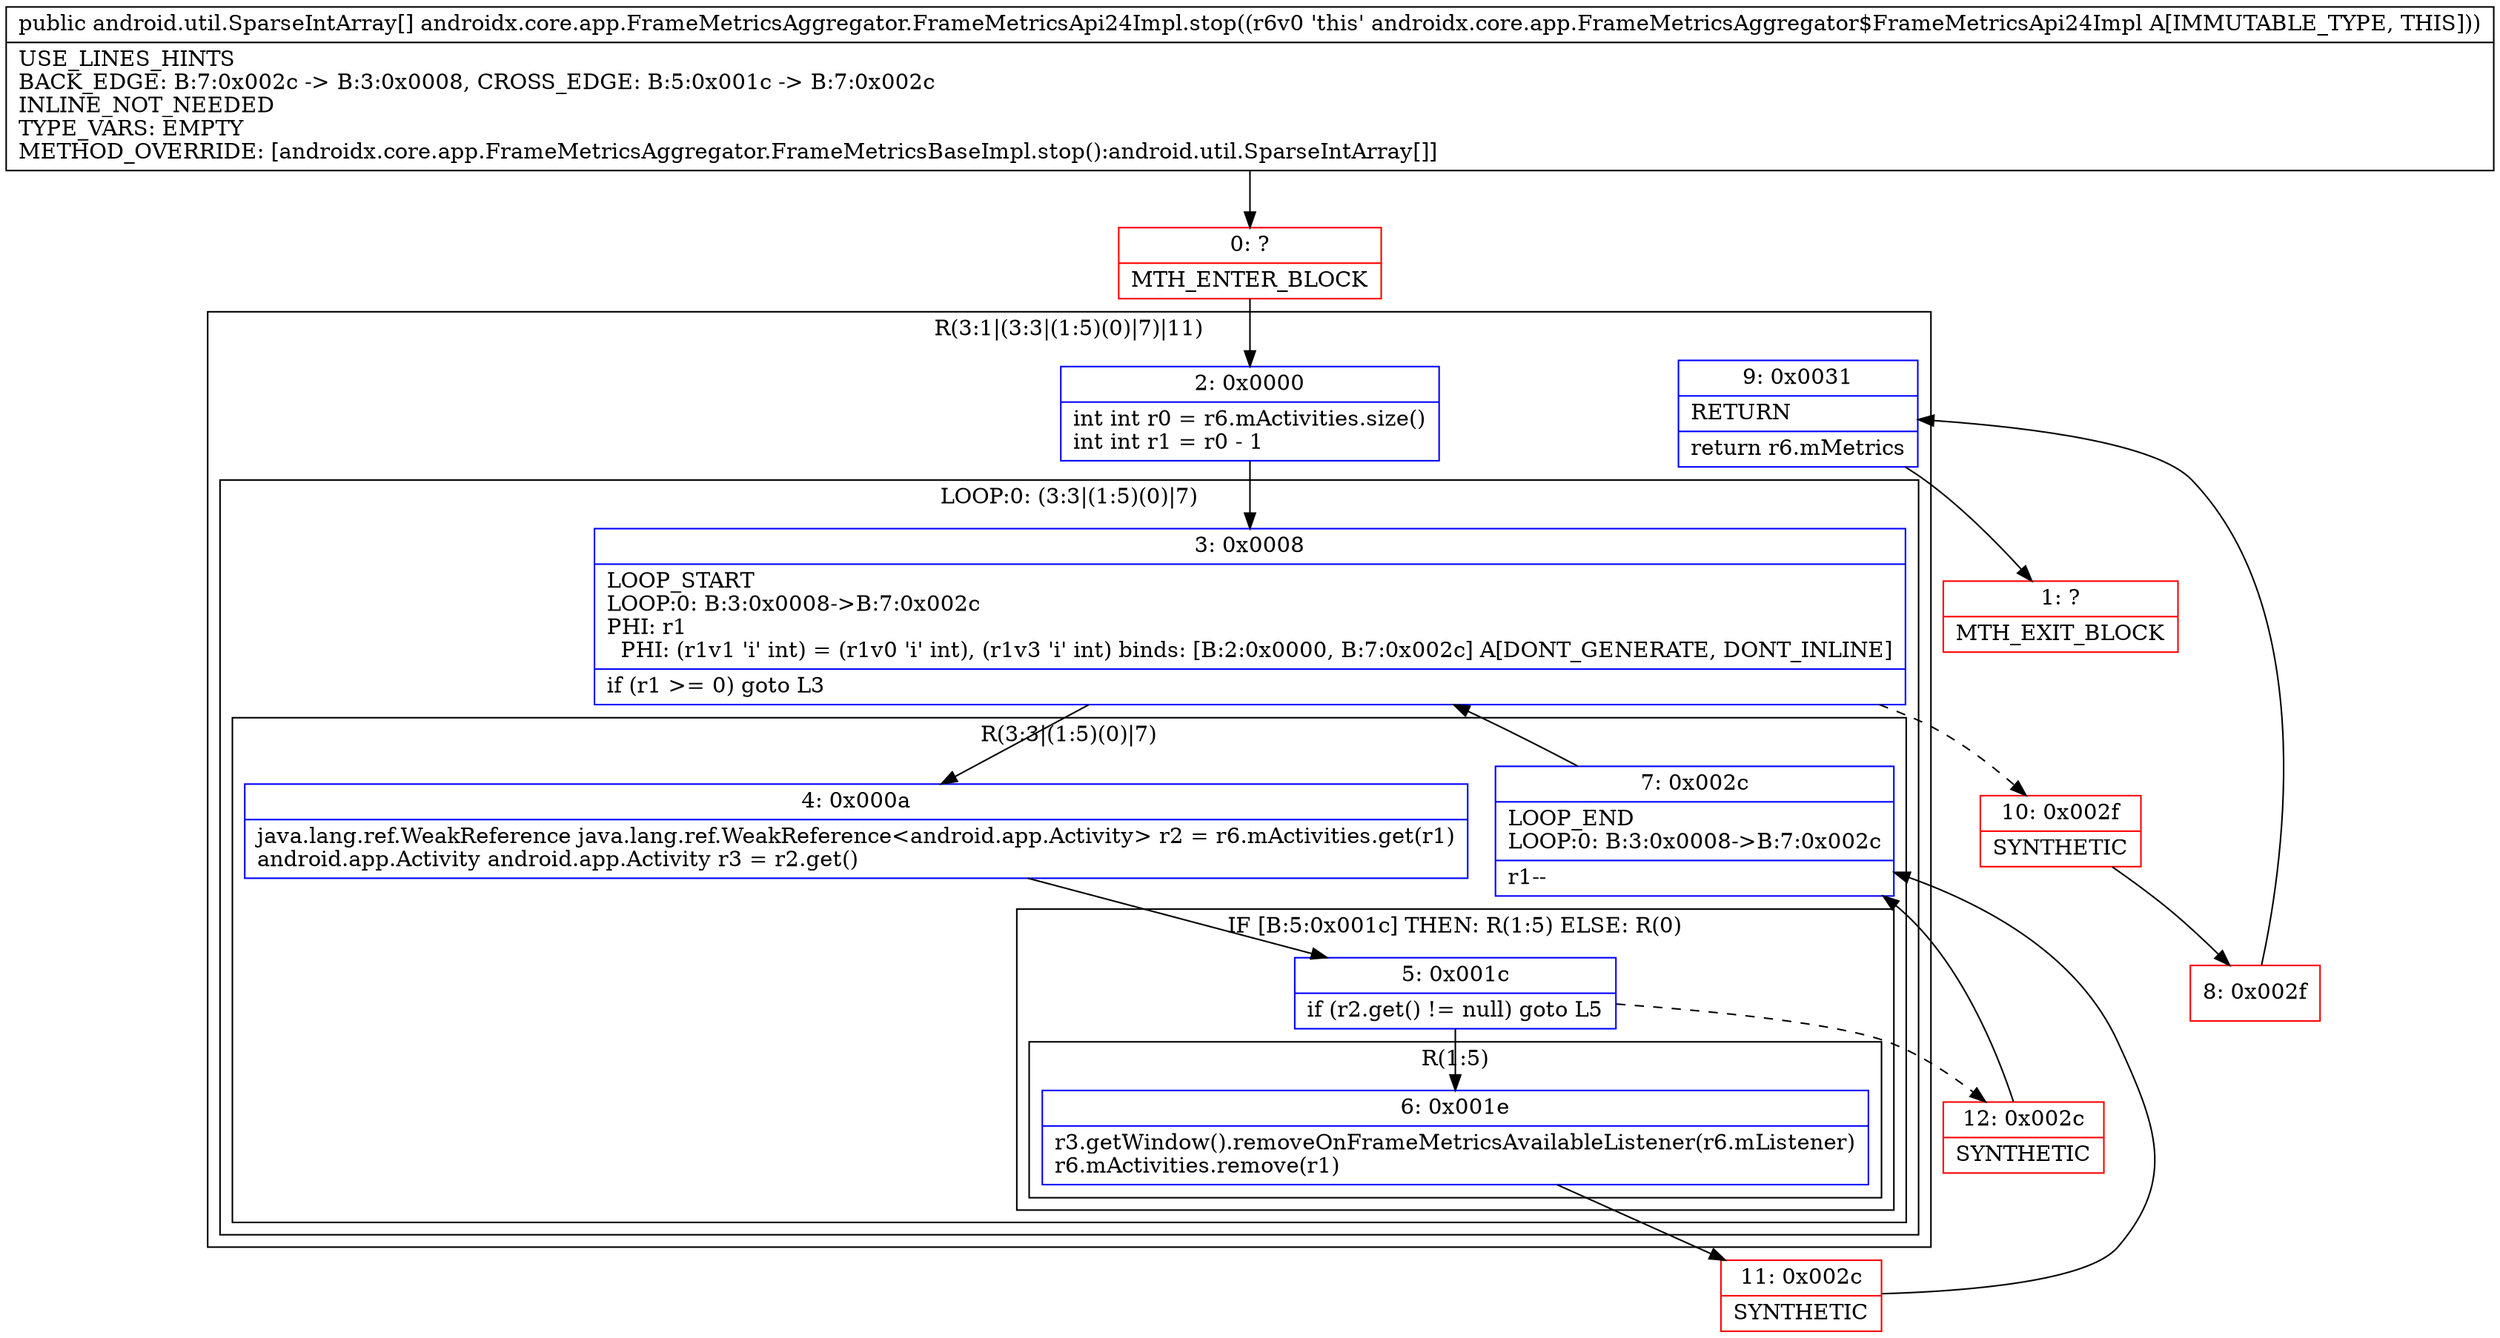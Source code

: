 digraph "CFG forandroidx.core.app.FrameMetricsAggregator.FrameMetricsApi24Impl.stop()[Landroid\/util\/SparseIntArray;" {
subgraph cluster_Region_1327050497 {
label = "R(3:1|(3:3|(1:5)(0)|7)|11)";
node [shape=record,color=blue];
Node_2 [shape=record,label="{2\:\ 0x0000|int int r0 = r6.mActivities.size()\lint int r1 = r0 \- 1\l}"];
subgraph cluster_LoopRegion_1799348694 {
label = "LOOP:0: (3:3|(1:5)(0)|7)";
node [shape=record,color=blue];
Node_3 [shape=record,label="{3\:\ 0x0008|LOOP_START\lLOOP:0: B:3:0x0008\-\>B:7:0x002c\lPHI: r1 \l  PHI: (r1v1 'i' int) = (r1v0 'i' int), (r1v3 'i' int) binds: [B:2:0x0000, B:7:0x002c] A[DONT_GENERATE, DONT_INLINE]\l|if (r1 \>= 0) goto L3\l}"];
subgraph cluster_Region_1030824506 {
label = "R(3:3|(1:5)(0)|7)";
node [shape=record,color=blue];
Node_4 [shape=record,label="{4\:\ 0x000a|java.lang.ref.WeakReference java.lang.ref.WeakReference\<android.app.Activity\> r2 = r6.mActivities.get(r1)\landroid.app.Activity android.app.Activity r3 = r2.get()\l}"];
subgraph cluster_IfRegion_1371058600 {
label = "IF [B:5:0x001c] THEN: R(1:5) ELSE: R(0)";
node [shape=record,color=blue];
Node_5 [shape=record,label="{5\:\ 0x001c|if (r2.get() != null) goto L5\l}"];
subgraph cluster_Region_1465908581 {
label = "R(1:5)";
node [shape=record,color=blue];
Node_6 [shape=record,label="{6\:\ 0x001e|r3.getWindow().removeOnFrameMetricsAvailableListener(r6.mListener)\lr6.mActivities.remove(r1)\l}"];
}
subgraph cluster_Region_182987019 {
label = "R(0)";
node [shape=record,color=blue];
}
}
Node_7 [shape=record,label="{7\:\ 0x002c|LOOP_END\lLOOP:0: B:3:0x0008\-\>B:7:0x002c\l|r1\-\-\l}"];
}
}
Node_9 [shape=record,label="{9\:\ 0x0031|RETURN\l|return r6.mMetrics\l}"];
}
Node_0 [shape=record,color=red,label="{0\:\ ?|MTH_ENTER_BLOCK\l}"];
Node_11 [shape=record,color=red,label="{11\:\ 0x002c|SYNTHETIC\l}"];
Node_12 [shape=record,color=red,label="{12\:\ 0x002c|SYNTHETIC\l}"];
Node_10 [shape=record,color=red,label="{10\:\ 0x002f|SYNTHETIC\l}"];
Node_8 [shape=record,color=red,label="{8\:\ 0x002f}"];
Node_1 [shape=record,color=red,label="{1\:\ ?|MTH_EXIT_BLOCK\l}"];
MethodNode[shape=record,label="{public android.util.SparseIntArray[] androidx.core.app.FrameMetricsAggregator.FrameMetricsApi24Impl.stop((r6v0 'this' androidx.core.app.FrameMetricsAggregator$FrameMetricsApi24Impl A[IMMUTABLE_TYPE, THIS]))  | USE_LINES_HINTS\lBACK_EDGE: B:7:0x002c \-\> B:3:0x0008, CROSS_EDGE: B:5:0x001c \-\> B:7:0x002c\lINLINE_NOT_NEEDED\lTYPE_VARS: EMPTY\lMETHOD_OVERRIDE: [androidx.core.app.FrameMetricsAggregator.FrameMetricsBaseImpl.stop():android.util.SparseIntArray[]]\l}"];
MethodNode -> Node_0;Node_2 -> Node_3;
Node_3 -> Node_4;
Node_3 -> Node_10[style=dashed];
Node_4 -> Node_5;
Node_5 -> Node_6;
Node_5 -> Node_12[style=dashed];
Node_6 -> Node_11;
Node_7 -> Node_3;
Node_9 -> Node_1;
Node_0 -> Node_2;
Node_11 -> Node_7;
Node_12 -> Node_7;
Node_10 -> Node_8;
Node_8 -> Node_9;
}

